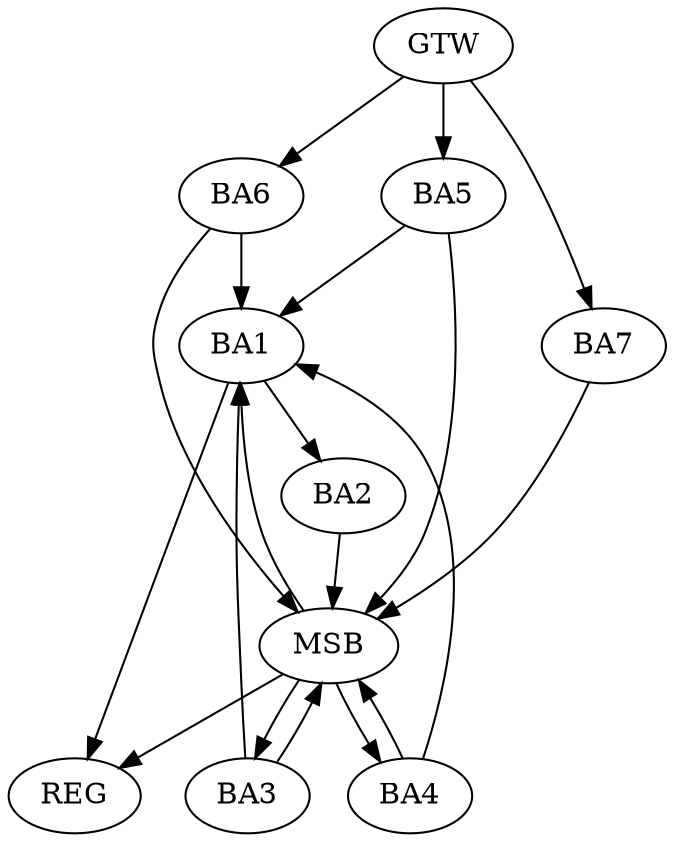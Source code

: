 strict digraph G {
  BA1 [ label="BA1" ];
  BA2 [ label="BA2" ];
  BA3 [ label="BA3" ];
  BA4 [ label="BA4" ];
  BA5 [ label="BA5" ];
  BA6 [ label="BA6" ];
  BA7 [ label="BA7" ];
  GTW [ label="GTW" ];
  REG [ label="REG" ];
  MSB [ label="MSB" ];
  BA1 -> BA2;
  GTW -> BA5;
  GTW -> BA6;
  GTW -> BA7;
  BA1 -> REG;
  BA2 -> MSB;
  MSB -> BA1;
  MSB -> REG;
  BA3 -> MSB;
  BA4 -> MSB;
  MSB -> BA3;
  BA5 -> MSB;
  MSB -> BA4;
  BA6 -> MSB;
  BA7 -> MSB;
  BA3 -> BA1;
  BA5 -> BA1;
  BA6 -> BA1;
  BA4 -> BA1;
}
